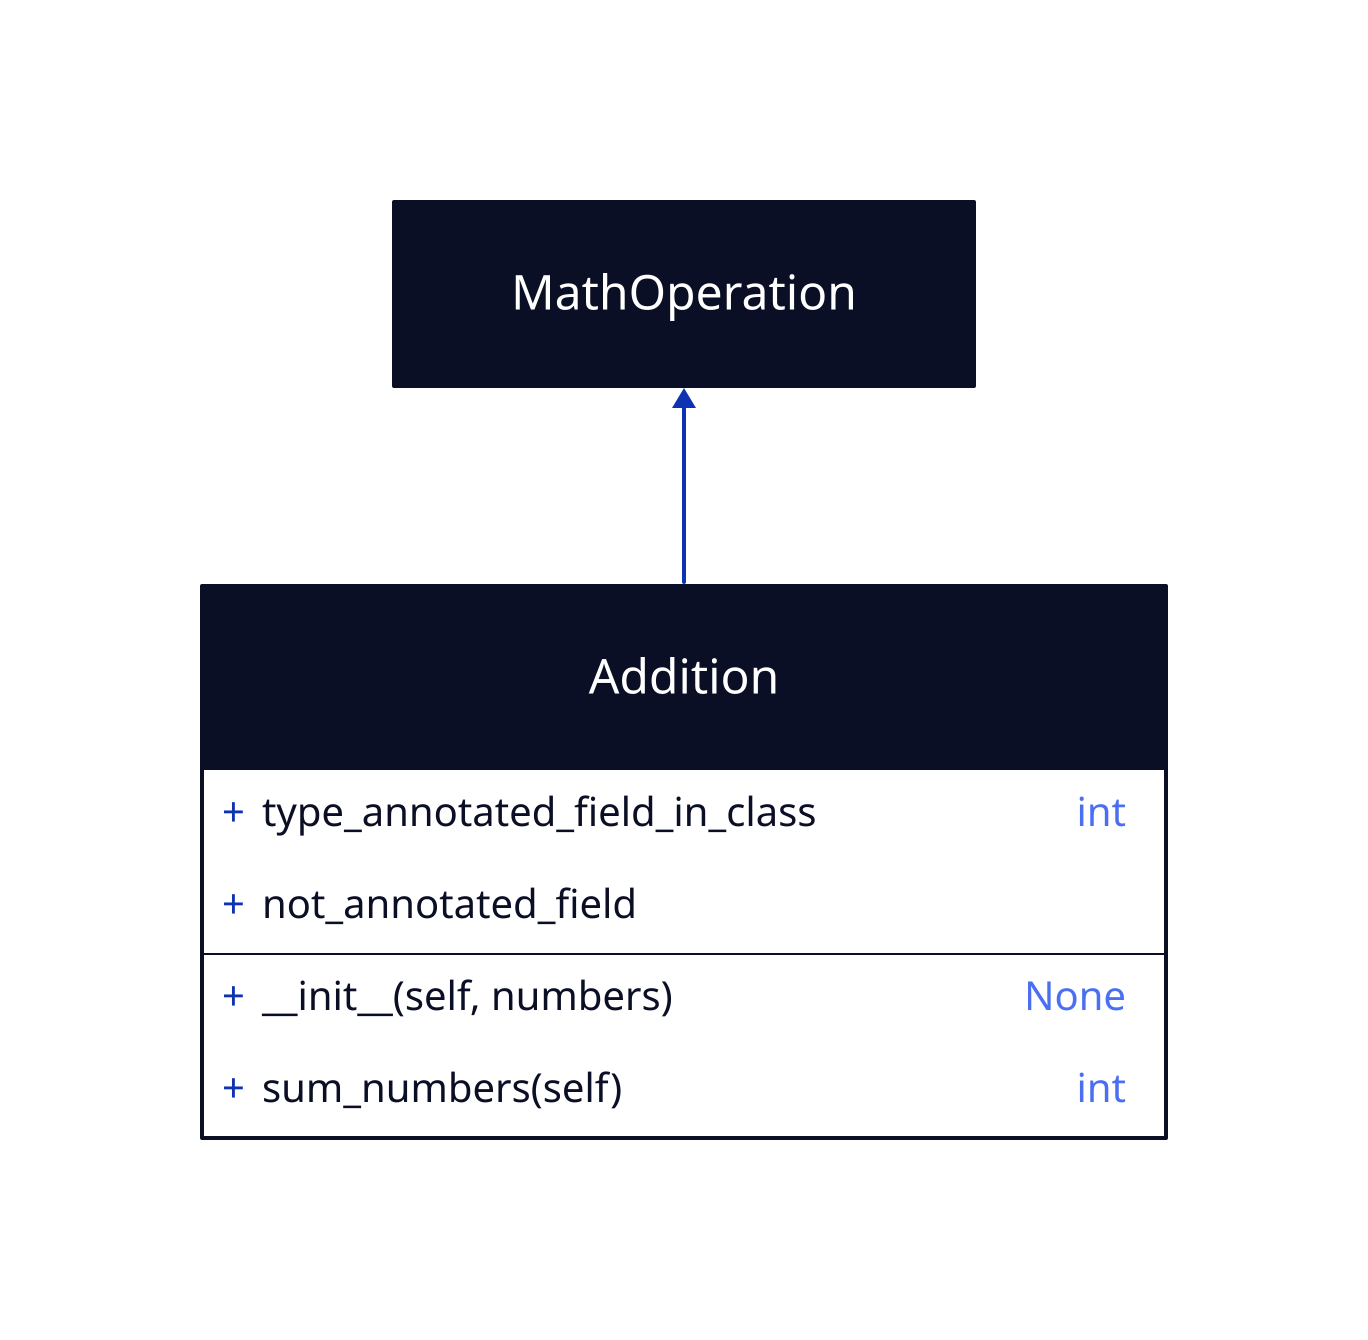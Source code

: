 direction: up
MathOperation: {
  shape: class
}
Addition: {
  type_annotated_field_in_class: 'int'
  not_annotated_field
  __init__(self, numbers): 'None'
  sum_numbers(self): 'int'
  shape: class
}
Addition -> MathOperation

